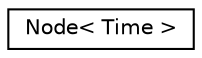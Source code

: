 digraph "Graphical Class Hierarchy"
{
  edge [fontname="Helvetica",fontsize="10",labelfontname="Helvetica",labelfontsize="10"];
  node [fontname="Helvetica",fontsize="10",shape=record];
  rankdir="LR";
  Node1 [label="Node\< Time \>",height=0.2,width=0.4,color="black", fillcolor="white", style="filled",URL="$classNode.html"];
}
